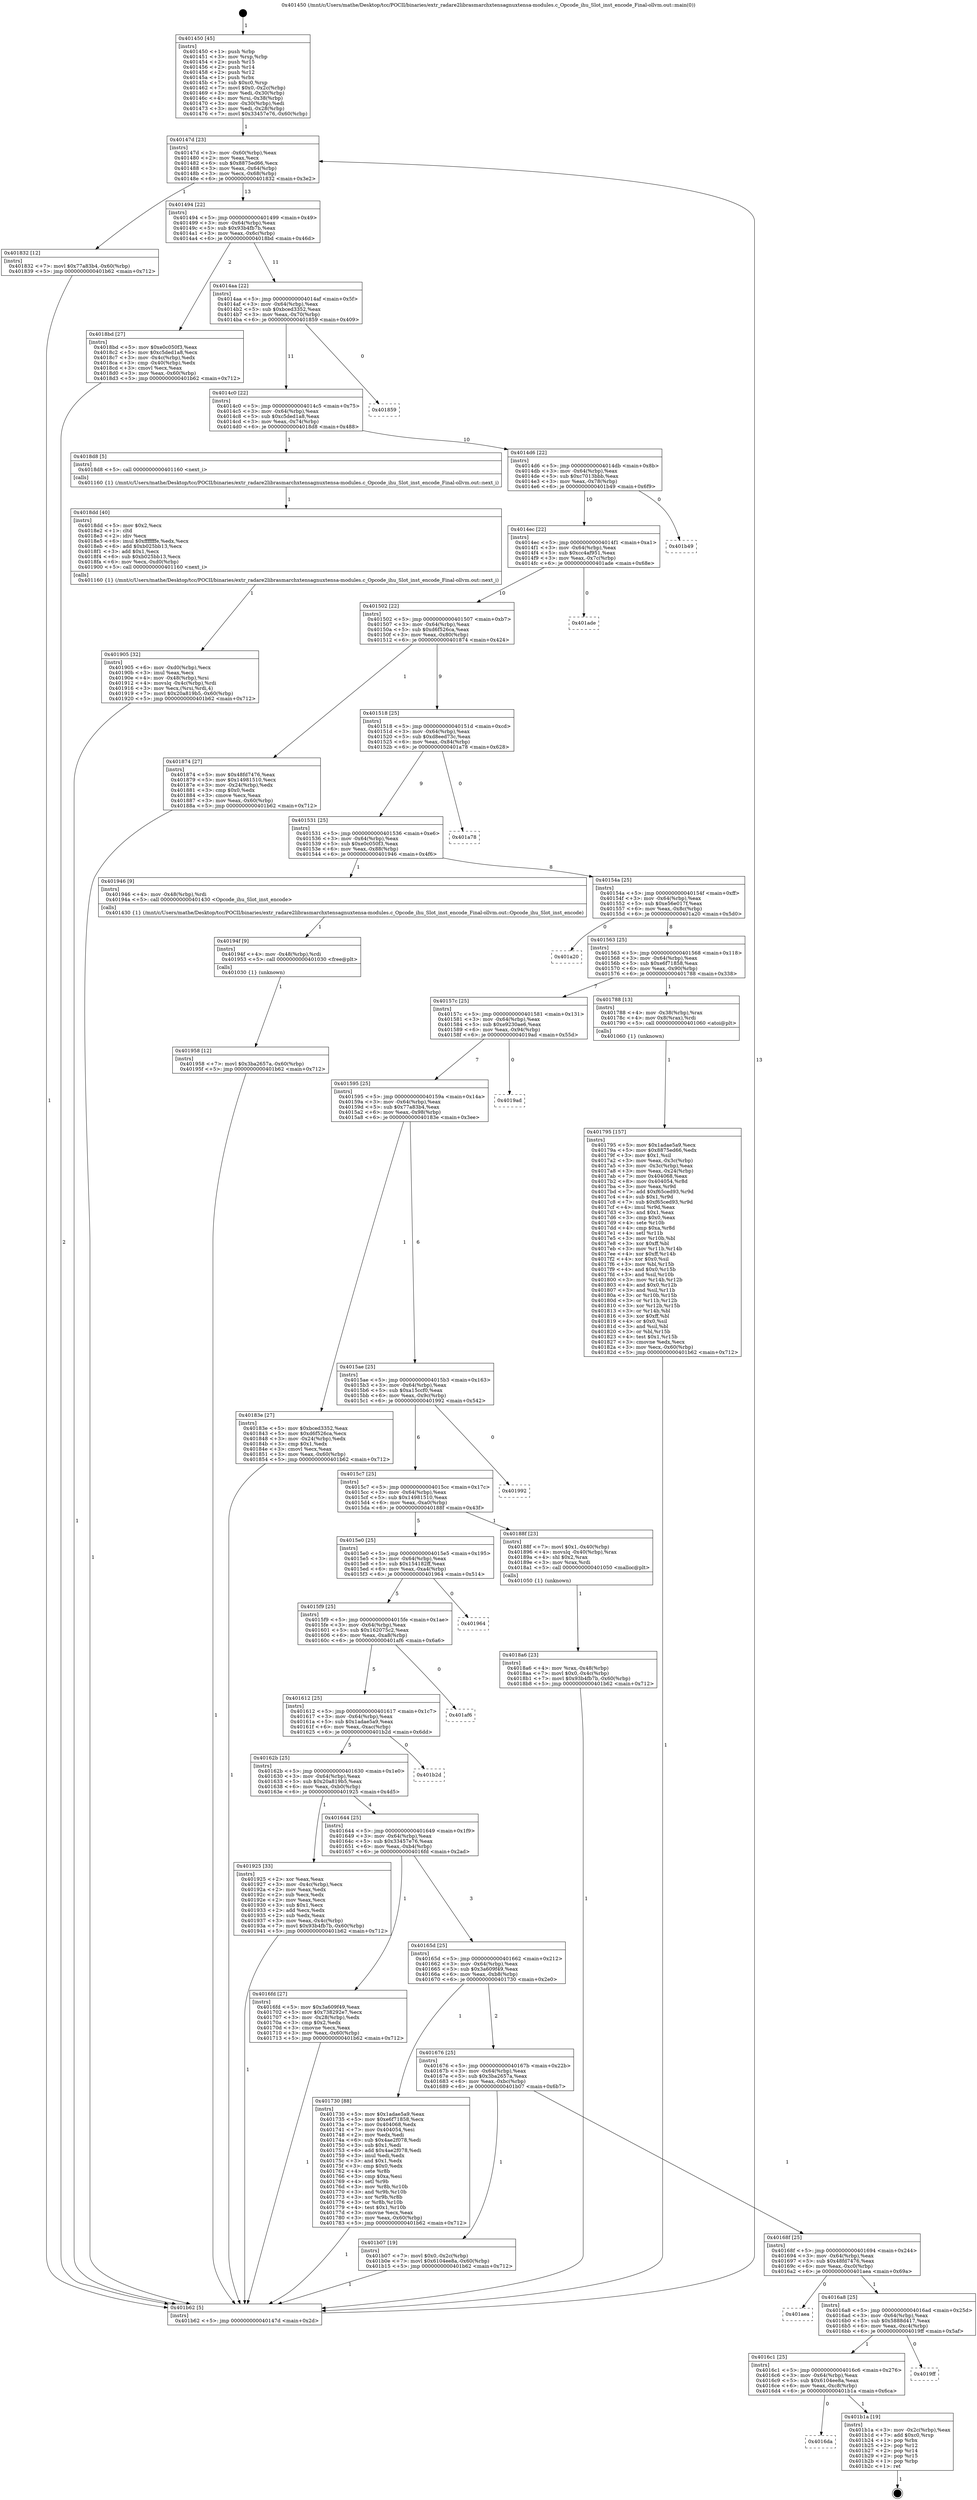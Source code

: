 digraph "0x401450" {
  label = "0x401450 (/mnt/c/Users/mathe/Desktop/tcc/POCII/binaries/extr_radare2librasmarchxtensagnuxtensa-modules.c_Opcode_ihu_Slot_inst_encode_Final-ollvm.out::main(0))"
  labelloc = "t"
  node[shape=record]

  Entry [label="",width=0.3,height=0.3,shape=circle,fillcolor=black,style=filled]
  "0x40147d" [label="{
     0x40147d [23]\l
     | [instrs]\l
     &nbsp;&nbsp;0x40147d \<+3\>: mov -0x60(%rbp),%eax\l
     &nbsp;&nbsp;0x401480 \<+2\>: mov %eax,%ecx\l
     &nbsp;&nbsp;0x401482 \<+6\>: sub $0x8875ed66,%ecx\l
     &nbsp;&nbsp;0x401488 \<+3\>: mov %eax,-0x64(%rbp)\l
     &nbsp;&nbsp;0x40148b \<+3\>: mov %ecx,-0x68(%rbp)\l
     &nbsp;&nbsp;0x40148e \<+6\>: je 0000000000401832 \<main+0x3e2\>\l
  }"]
  "0x401832" [label="{
     0x401832 [12]\l
     | [instrs]\l
     &nbsp;&nbsp;0x401832 \<+7\>: movl $0x77a83b4,-0x60(%rbp)\l
     &nbsp;&nbsp;0x401839 \<+5\>: jmp 0000000000401b62 \<main+0x712\>\l
  }"]
  "0x401494" [label="{
     0x401494 [22]\l
     | [instrs]\l
     &nbsp;&nbsp;0x401494 \<+5\>: jmp 0000000000401499 \<main+0x49\>\l
     &nbsp;&nbsp;0x401499 \<+3\>: mov -0x64(%rbp),%eax\l
     &nbsp;&nbsp;0x40149c \<+5\>: sub $0x93b4fb7b,%eax\l
     &nbsp;&nbsp;0x4014a1 \<+3\>: mov %eax,-0x6c(%rbp)\l
     &nbsp;&nbsp;0x4014a4 \<+6\>: je 00000000004018bd \<main+0x46d\>\l
  }"]
  Exit [label="",width=0.3,height=0.3,shape=circle,fillcolor=black,style=filled,peripheries=2]
  "0x4018bd" [label="{
     0x4018bd [27]\l
     | [instrs]\l
     &nbsp;&nbsp;0x4018bd \<+5\>: mov $0xe0c050f3,%eax\l
     &nbsp;&nbsp;0x4018c2 \<+5\>: mov $0xc5ded1a8,%ecx\l
     &nbsp;&nbsp;0x4018c7 \<+3\>: mov -0x4c(%rbp),%edx\l
     &nbsp;&nbsp;0x4018ca \<+3\>: cmp -0x40(%rbp),%edx\l
     &nbsp;&nbsp;0x4018cd \<+3\>: cmovl %ecx,%eax\l
     &nbsp;&nbsp;0x4018d0 \<+3\>: mov %eax,-0x60(%rbp)\l
     &nbsp;&nbsp;0x4018d3 \<+5\>: jmp 0000000000401b62 \<main+0x712\>\l
  }"]
  "0x4014aa" [label="{
     0x4014aa [22]\l
     | [instrs]\l
     &nbsp;&nbsp;0x4014aa \<+5\>: jmp 00000000004014af \<main+0x5f\>\l
     &nbsp;&nbsp;0x4014af \<+3\>: mov -0x64(%rbp),%eax\l
     &nbsp;&nbsp;0x4014b2 \<+5\>: sub $0xbced3352,%eax\l
     &nbsp;&nbsp;0x4014b7 \<+3\>: mov %eax,-0x70(%rbp)\l
     &nbsp;&nbsp;0x4014ba \<+6\>: je 0000000000401859 \<main+0x409\>\l
  }"]
  "0x4016da" [label="{
     0x4016da\l
  }", style=dashed]
  "0x401859" [label="{
     0x401859\l
  }", style=dashed]
  "0x4014c0" [label="{
     0x4014c0 [22]\l
     | [instrs]\l
     &nbsp;&nbsp;0x4014c0 \<+5\>: jmp 00000000004014c5 \<main+0x75\>\l
     &nbsp;&nbsp;0x4014c5 \<+3\>: mov -0x64(%rbp),%eax\l
     &nbsp;&nbsp;0x4014c8 \<+5\>: sub $0xc5ded1a8,%eax\l
     &nbsp;&nbsp;0x4014cd \<+3\>: mov %eax,-0x74(%rbp)\l
     &nbsp;&nbsp;0x4014d0 \<+6\>: je 00000000004018d8 \<main+0x488\>\l
  }"]
  "0x401b1a" [label="{
     0x401b1a [19]\l
     | [instrs]\l
     &nbsp;&nbsp;0x401b1a \<+3\>: mov -0x2c(%rbp),%eax\l
     &nbsp;&nbsp;0x401b1d \<+7\>: add $0xc0,%rsp\l
     &nbsp;&nbsp;0x401b24 \<+1\>: pop %rbx\l
     &nbsp;&nbsp;0x401b25 \<+2\>: pop %r12\l
     &nbsp;&nbsp;0x401b27 \<+2\>: pop %r14\l
     &nbsp;&nbsp;0x401b29 \<+2\>: pop %r15\l
     &nbsp;&nbsp;0x401b2b \<+1\>: pop %rbp\l
     &nbsp;&nbsp;0x401b2c \<+1\>: ret\l
  }"]
  "0x4018d8" [label="{
     0x4018d8 [5]\l
     | [instrs]\l
     &nbsp;&nbsp;0x4018d8 \<+5\>: call 0000000000401160 \<next_i\>\l
     | [calls]\l
     &nbsp;&nbsp;0x401160 \{1\} (/mnt/c/Users/mathe/Desktop/tcc/POCII/binaries/extr_radare2librasmarchxtensagnuxtensa-modules.c_Opcode_ihu_Slot_inst_encode_Final-ollvm.out::next_i)\l
  }"]
  "0x4014d6" [label="{
     0x4014d6 [22]\l
     | [instrs]\l
     &nbsp;&nbsp;0x4014d6 \<+5\>: jmp 00000000004014db \<main+0x8b\>\l
     &nbsp;&nbsp;0x4014db \<+3\>: mov -0x64(%rbp),%eax\l
     &nbsp;&nbsp;0x4014de \<+5\>: sub $0xc7013bbb,%eax\l
     &nbsp;&nbsp;0x4014e3 \<+3\>: mov %eax,-0x78(%rbp)\l
     &nbsp;&nbsp;0x4014e6 \<+6\>: je 0000000000401b49 \<main+0x6f9\>\l
  }"]
  "0x4016c1" [label="{
     0x4016c1 [25]\l
     | [instrs]\l
     &nbsp;&nbsp;0x4016c1 \<+5\>: jmp 00000000004016c6 \<main+0x276\>\l
     &nbsp;&nbsp;0x4016c6 \<+3\>: mov -0x64(%rbp),%eax\l
     &nbsp;&nbsp;0x4016c9 \<+5\>: sub $0x6104ee8a,%eax\l
     &nbsp;&nbsp;0x4016ce \<+6\>: mov %eax,-0xc8(%rbp)\l
     &nbsp;&nbsp;0x4016d4 \<+6\>: je 0000000000401b1a \<main+0x6ca\>\l
  }"]
  "0x401b49" [label="{
     0x401b49\l
  }", style=dashed]
  "0x4014ec" [label="{
     0x4014ec [22]\l
     | [instrs]\l
     &nbsp;&nbsp;0x4014ec \<+5\>: jmp 00000000004014f1 \<main+0xa1\>\l
     &nbsp;&nbsp;0x4014f1 \<+3\>: mov -0x64(%rbp),%eax\l
     &nbsp;&nbsp;0x4014f4 \<+5\>: sub $0xcc4af951,%eax\l
     &nbsp;&nbsp;0x4014f9 \<+3\>: mov %eax,-0x7c(%rbp)\l
     &nbsp;&nbsp;0x4014fc \<+6\>: je 0000000000401ade \<main+0x68e\>\l
  }"]
  "0x4019ff" [label="{
     0x4019ff\l
  }", style=dashed]
  "0x401ade" [label="{
     0x401ade\l
  }", style=dashed]
  "0x401502" [label="{
     0x401502 [22]\l
     | [instrs]\l
     &nbsp;&nbsp;0x401502 \<+5\>: jmp 0000000000401507 \<main+0xb7\>\l
     &nbsp;&nbsp;0x401507 \<+3\>: mov -0x64(%rbp),%eax\l
     &nbsp;&nbsp;0x40150a \<+5\>: sub $0xd6f526ca,%eax\l
     &nbsp;&nbsp;0x40150f \<+3\>: mov %eax,-0x80(%rbp)\l
     &nbsp;&nbsp;0x401512 \<+6\>: je 0000000000401874 \<main+0x424\>\l
  }"]
  "0x4016a8" [label="{
     0x4016a8 [25]\l
     | [instrs]\l
     &nbsp;&nbsp;0x4016a8 \<+5\>: jmp 00000000004016ad \<main+0x25d\>\l
     &nbsp;&nbsp;0x4016ad \<+3\>: mov -0x64(%rbp),%eax\l
     &nbsp;&nbsp;0x4016b0 \<+5\>: sub $0x5888d417,%eax\l
     &nbsp;&nbsp;0x4016b5 \<+6\>: mov %eax,-0xc4(%rbp)\l
     &nbsp;&nbsp;0x4016bb \<+6\>: je 00000000004019ff \<main+0x5af\>\l
  }"]
  "0x401874" [label="{
     0x401874 [27]\l
     | [instrs]\l
     &nbsp;&nbsp;0x401874 \<+5\>: mov $0x48fd7476,%eax\l
     &nbsp;&nbsp;0x401879 \<+5\>: mov $0x14981510,%ecx\l
     &nbsp;&nbsp;0x40187e \<+3\>: mov -0x24(%rbp),%edx\l
     &nbsp;&nbsp;0x401881 \<+3\>: cmp $0x0,%edx\l
     &nbsp;&nbsp;0x401884 \<+3\>: cmove %ecx,%eax\l
     &nbsp;&nbsp;0x401887 \<+3\>: mov %eax,-0x60(%rbp)\l
     &nbsp;&nbsp;0x40188a \<+5\>: jmp 0000000000401b62 \<main+0x712\>\l
  }"]
  "0x401518" [label="{
     0x401518 [25]\l
     | [instrs]\l
     &nbsp;&nbsp;0x401518 \<+5\>: jmp 000000000040151d \<main+0xcd\>\l
     &nbsp;&nbsp;0x40151d \<+3\>: mov -0x64(%rbp),%eax\l
     &nbsp;&nbsp;0x401520 \<+5\>: sub $0xd8eed73c,%eax\l
     &nbsp;&nbsp;0x401525 \<+6\>: mov %eax,-0x84(%rbp)\l
     &nbsp;&nbsp;0x40152b \<+6\>: je 0000000000401a78 \<main+0x628\>\l
  }"]
  "0x401aea" [label="{
     0x401aea\l
  }", style=dashed]
  "0x401a78" [label="{
     0x401a78\l
  }", style=dashed]
  "0x401531" [label="{
     0x401531 [25]\l
     | [instrs]\l
     &nbsp;&nbsp;0x401531 \<+5\>: jmp 0000000000401536 \<main+0xe6\>\l
     &nbsp;&nbsp;0x401536 \<+3\>: mov -0x64(%rbp),%eax\l
     &nbsp;&nbsp;0x401539 \<+5\>: sub $0xe0c050f3,%eax\l
     &nbsp;&nbsp;0x40153e \<+6\>: mov %eax,-0x88(%rbp)\l
     &nbsp;&nbsp;0x401544 \<+6\>: je 0000000000401946 \<main+0x4f6\>\l
  }"]
  "0x40168f" [label="{
     0x40168f [25]\l
     | [instrs]\l
     &nbsp;&nbsp;0x40168f \<+5\>: jmp 0000000000401694 \<main+0x244\>\l
     &nbsp;&nbsp;0x401694 \<+3\>: mov -0x64(%rbp),%eax\l
     &nbsp;&nbsp;0x401697 \<+5\>: sub $0x48fd7476,%eax\l
     &nbsp;&nbsp;0x40169c \<+6\>: mov %eax,-0xc0(%rbp)\l
     &nbsp;&nbsp;0x4016a2 \<+6\>: je 0000000000401aea \<main+0x69a\>\l
  }"]
  "0x401946" [label="{
     0x401946 [9]\l
     | [instrs]\l
     &nbsp;&nbsp;0x401946 \<+4\>: mov -0x48(%rbp),%rdi\l
     &nbsp;&nbsp;0x40194a \<+5\>: call 0000000000401430 \<Opcode_ihu_Slot_inst_encode\>\l
     | [calls]\l
     &nbsp;&nbsp;0x401430 \{1\} (/mnt/c/Users/mathe/Desktop/tcc/POCII/binaries/extr_radare2librasmarchxtensagnuxtensa-modules.c_Opcode_ihu_Slot_inst_encode_Final-ollvm.out::Opcode_ihu_Slot_inst_encode)\l
  }"]
  "0x40154a" [label="{
     0x40154a [25]\l
     | [instrs]\l
     &nbsp;&nbsp;0x40154a \<+5\>: jmp 000000000040154f \<main+0xff\>\l
     &nbsp;&nbsp;0x40154f \<+3\>: mov -0x64(%rbp),%eax\l
     &nbsp;&nbsp;0x401552 \<+5\>: sub $0xe56e017f,%eax\l
     &nbsp;&nbsp;0x401557 \<+6\>: mov %eax,-0x8c(%rbp)\l
     &nbsp;&nbsp;0x40155d \<+6\>: je 0000000000401a20 \<main+0x5d0\>\l
  }"]
  "0x401b07" [label="{
     0x401b07 [19]\l
     | [instrs]\l
     &nbsp;&nbsp;0x401b07 \<+7\>: movl $0x0,-0x2c(%rbp)\l
     &nbsp;&nbsp;0x401b0e \<+7\>: movl $0x6104ee8a,-0x60(%rbp)\l
     &nbsp;&nbsp;0x401b15 \<+5\>: jmp 0000000000401b62 \<main+0x712\>\l
  }"]
  "0x401a20" [label="{
     0x401a20\l
  }", style=dashed]
  "0x401563" [label="{
     0x401563 [25]\l
     | [instrs]\l
     &nbsp;&nbsp;0x401563 \<+5\>: jmp 0000000000401568 \<main+0x118\>\l
     &nbsp;&nbsp;0x401568 \<+3\>: mov -0x64(%rbp),%eax\l
     &nbsp;&nbsp;0x40156b \<+5\>: sub $0xe6f71858,%eax\l
     &nbsp;&nbsp;0x401570 \<+6\>: mov %eax,-0x90(%rbp)\l
     &nbsp;&nbsp;0x401576 \<+6\>: je 0000000000401788 \<main+0x338\>\l
  }"]
  "0x401958" [label="{
     0x401958 [12]\l
     | [instrs]\l
     &nbsp;&nbsp;0x401958 \<+7\>: movl $0x3ba2657a,-0x60(%rbp)\l
     &nbsp;&nbsp;0x40195f \<+5\>: jmp 0000000000401b62 \<main+0x712\>\l
  }"]
  "0x401788" [label="{
     0x401788 [13]\l
     | [instrs]\l
     &nbsp;&nbsp;0x401788 \<+4\>: mov -0x38(%rbp),%rax\l
     &nbsp;&nbsp;0x40178c \<+4\>: mov 0x8(%rax),%rdi\l
     &nbsp;&nbsp;0x401790 \<+5\>: call 0000000000401060 \<atoi@plt\>\l
     | [calls]\l
     &nbsp;&nbsp;0x401060 \{1\} (unknown)\l
  }"]
  "0x40157c" [label="{
     0x40157c [25]\l
     | [instrs]\l
     &nbsp;&nbsp;0x40157c \<+5\>: jmp 0000000000401581 \<main+0x131\>\l
     &nbsp;&nbsp;0x401581 \<+3\>: mov -0x64(%rbp),%eax\l
     &nbsp;&nbsp;0x401584 \<+5\>: sub $0xe9230ae6,%eax\l
     &nbsp;&nbsp;0x401589 \<+6\>: mov %eax,-0x94(%rbp)\l
     &nbsp;&nbsp;0x40158f \<+6\>: je 00000000004019ad \<main+0x55d\>\l
  }"]
  "0x40194f" [label="{
     0x40194f [9]\l
     | [instrs]\l
     &nbsp;&nbsp;0x40194f \<+4\>: mov -0x48(%rbp),%rdi\l
     &nbsp;&nbsp;0x401953 \<+5\>: call 0000000000401030 \<free@plt\>\l
     | [calls]\l
     &nbsp;&nbsp;0x401030 \{1\} (unknown)\l
  }"]
  "0x4019ad" [label="{
     0x4019ad\l
  }", style=dashed]
  "0x401595" [label="{
     0x401595 [25]\l
     | [instrs]\l
     &nbsp;&nbsp;0x401595 \<+5\>: jmp 000000000040159a \<main+0x14a\>\l
     &nbsp;&nbsp;0x40159a \<+3\>: mov -0x64(%rbp),%eax\l
     &nbsp;&nbsp;0x40159d \<+5\>: sub $0x77a83b4,%eax\l
     &nbsp;&nbsp;0x4015a2 \<+6\>: mov %eax,-0x98(%rbp)\l
     &nbsp;&nbsp;0x4015a8 \<+6\>: je 000000000040183e \<main+0x3ee\>\l
  }"]
  "0x401905" [label="{
     0x401905 [32]\l
     | [instrs]\l
     &nbsp;&nbsp;0x401905 \<+6\>: mov -0xd0(%rbp),%ecx\l
     &nbsp;&nbsp;0x40190b \<+3\>: imul %eax,%ecx\l
     &nbsp;&nbsp;0x40190e \<+4\>: mov -0x48(%rbp),%rsi\l
     &nbsp;&nbsp;0x401912 \<+4\>: movslq -0x4c(%rbp),%rdi\l
     &nbsp;&nbsp;0x401916 \<+3\>: mov %ecx,(%rsi,%rdi,4)\l
     &nbsp;&nbsp;0x401919 \<+7\>: movl $0x20a819b5,-0x60(%rbp)\l
     &nbsp;&nbsp;0x401920 \<+5\>: jmp 0000000000401b62 \<main+0x712\>\l
  }"]
  "0x40183e" [label="{
     0x40183e [27]\l
     | [instrs]\l
     &nbsp;&nbsp;0x40183e \<+5\>: mov $0xbced3352,%eax\l
     &nbsp;&nbsp;0x401843 \<+5\>: mov $0xd6f526ca,%ecx\l
     &nbsp;&nbsp;0x401848 \<+3\>: mov -0x24(%rbp),%edx\l
     &nbsp;&nbsp;0x40184b \<+3\>: cmp $0x1,%edx\l
     &nbsp;&nbsp;0x40184e \<+3\>: cmovl %ecx,%eax\l
     &nbsp;&nbsp;0x401851 \<+3\>: mov %eax,-0x60(%rbp)\l
     &nbsp;&nbsp;0x401854 \<+5\>: jmp 0000000000401b62 \<main+0x712\>\l
  }"]
  "0x4015ae" [label="{
     0x4015ae [25]\l
     | [instrs]\l
     &nbsp;&nbsp;0x4015ae \<+5\>: jmp 00000000004015b3 \<main+0x163\>\l
     &nbsp;&nbsp;0x4015b3 \<+3\>: mov -0x64(%rbp),%eax\l
     &nbsp;&nbsp;0x4015b6 \<+5\>: sub $0xa15ccf0,%eax\l
     &nbsp;&nbsp;0x4015bb \<+6\>: mov %eax,-0x9c(%rbp)\l
     &nbsp;&nbsp;0x4015c1 \<+6\>: je 0000000000401992 \<main+0x542\>\l
  }"]
  "0x4018dd" [label="{
     0x4018dd [40]\l
     | [instrs]\l
     &nbsp;&nbsp;0x4018dd \<+5\>: mov $0x2,%ecx\l
     &nbsp;&nbsp;0x4018e2 \<+1\>: cltd\l
     &nbsp;&nbsp;0x4018e3 \<+2\>: idiv %ecx\l
     &nbsp;&nbsp;0x4018e5 \<+6\>: imul $0xfffffffe,%edx,%ecx\l
     &nbsp;&nbsp;0x4018eb \<+6\>: add $0xb025bb13,%ecx\l
     &nbsp;&nbsp;0x4018f1 \<+3\>: add $0x1,%ecx\l
     &nbsp;&nbsp;0x4018f4 \<+6\>: sub $0xb025bb13,%ecx\l
     &nbsp;&nbsp;0x4018fa \<+6\>: mov %ecx,-0xd0(%rbp)\l
     &nbsp;&nbsp;0x401900 \<+5\>: call 0000000000401160 \<next_i\>\l
     | [calls]\l
     &nbsp;&nbsp;0x401160 \{1\} (/mnt/c/Users/mathe/Desktop/tcc/POCII/binaries/extr_radare2librasmarchxtensagnuxtensa-modules.c_Opcode_ihu_Slot_inst_encode_Final-ollvm.out::next_i)\l
  }"]
  "0x401992" [label="{
     0x401992\l
  }", style=dashed]
  "0x4015c7" [label="{
     0x4015c7 [25]\l
     | [instrs]\l
     &nbsp;&nbsp;0x4015c7 \<+5\>: jmp 00000000004015cc \<main+0x17c\>\l
     &nbsp;&nbsp;0x4015cc \<+3\>: mov -0x64(%rbp),%eax\l
     &nbsp;&nbsp;0x4015cf \<+5\>: sub $0x14981510,%eax\l
     &nbsp;&nbsp;0x4015d4 \<+6\>: mov %eax,-0xa0(%rbp)\l
     &nbsp;&nbsp;0x4015da \<+6\>: je 000000000040188f \<main+0x43f\>\l
  }"]
  "0x4018a6" [label="{
     0x4018a6 [23]\l
     | [instrs]\l
     &nbsp;&nbsp;0x4018a6 \<+4\>: mov %rax,-0x48(%rbp)\l
     &nbsp;&nbsp;0x4018aa \<+7\>: movl $0x0,-0x4c(%rbp)\l
     &nbsp;&nbsp;0x4018b1 \<+7\>: movl $0x93b4fb7b,-0x60(%rbp)\l
     &nbsp;&nbsp;0x4018b8 \<+5\>: jmp 0000000000401b62 \<main+0x712\>\l
  }"]
  "0x40188f" [label="{
     0x40188f [23]\l
     | [instrs]\l
     &nbsp;&nbsp;0x40188f \<+7\>: movl $0x1,-0x40(%rbp)\l
     &nbsp;&nbsp;0x401896 \<+4\>: movslq -0x40(%rbp),%rax\l
     &nbsp;&nbsp;0x40189a \<+4\>: shl $0x2,%rax\l
     &nbsp;&nbsp;0x40189e \<+3\>: mov %rax,%rdi\l
     &nbsp;&nbsp;0x4018a1 \<+5\>: call 0000000000401050 \<malloc@plt\>\l
     | [calls]\l
     &nbsp;&nbsp;0x401050 \{1\} (unknown)\l
  }"]
  "0x4015e0" [label="{
     0x4015e0 [25]\l
     | [instrs]\l
     &nbsp;&nbsp;0x4015e0 \<+5\>: jmp 00000000004015e5 \<main+0x195\>\l
     &nbsp;&nbsp;0x4015e5 \<+3\>: mov -0x64(%rbp),%eax\l
     &nbsp;&nbsp;0x4015e8 \<+5\>: sub $0x154182ff,%eax\l
     &nbsp;&nbsp;0x4015ed \<+6\>: mov %eax,-0xa4(%rbp)\l
     &nbsp;&nbsp;0x4015f3 \<+6\>: je 0000000000401964 \<main+0x514\>\l
  }"]
  "0x401795" [label="{
     0x401795 [157]\l
     | [instrs]\l
     &nbsp;&nbsp;0x401795 \<+5\>: mov $0x1adae5a9,%ecx\l
     &nbsp;&nbsp;0x40179a \<+5\>: mov $0x8875ed66,%edx\l
     &nbsp;&nbsp;0x40179f \<+3\>: mov $0x1,%sil\l
     &nbsp;&nbsp;0x4017a2 \<+3\>: mov %eax,-0x3c(%rbp)\l
     &nbsp;&nbsp;0x4017a5 \<+3\>: mov -0x3c(%rbp),%eax\l
     &nbsp;&nbsp;0x4017a8 \<+3\>: mov %eax,-0x24(%rbp)\l
     &nbsp;&nbsp;0x4017ab \<+7\>: mov 0x404068,%eax\l
     &nbsp;&nbsp;0x4017b2 \<+8\>: mov 0x404054,%r8d\l
     &nbsp;&nbsp;0x4017ba \<+3\>: mov %eax,%r9d\l
     &nbsp;&nbsp;0x4017bd \<+7\>: add $0xf65ced93,%r9d\l
     &nbsp;&nbsp;0x4017c4 \<+4\>: sub $0x1,%r9d\l
     &nbsp;&nbsp;0x4017c8 \<+7\>: sub $0xf65ced93,%r9d\l
     &nbsp;&nbsp;0x4017cf \<+4\>: imul %r9d,%eax\l
     &nbsp;&nbsp;0x4017d3 \<+3\>: and $0x1,%eax\l
     &nbsp;&nbsp;0x4017d6 \<+3\>: cmp $0x0,%eax\l
     &nbsp;&nbsp;0x4017d9 \<+4\>: sete %r10b\l
     &nbsp;&nbsp;0x4017dd \<+4\>: cmp $0xa,%r8d\l
     &nbsp;&nbsp;0x4017e1 \<+4\>: setl %r11b\l
     &nbsp;&nbsp;0x4017e5 \<+3\>: mov %r10b,%bl\l
     &nbsp;&nbsp;0x4017e8 \<+3\>: xor $0xff,%bl\l
     &nbsp;&nbsp;0x4017eb \<+3\>: mov %r11b,%r14b\l
     &nbsp;&nbsp;0x4017ee \<+4\>: xor $0xff,%r14b\l
     &nbsp;&nbsp;0x4017f2 \<+4\>: xor $0x0,%sil\l
     &nbsp;&nbsp;0x4017f6 \<+3\>: mov %bl,%r15b\l
     &nbsp;&nbsp;0x4017f9 \<+4\>: and $0x0,%r15b\l
     &nbsp;&nbsp;0x4017fd \<+3\>: and %sil,%r10b\l
     &nbsp;&nbsp;0x401800 \<+3\>: mov %r14b,%r12b\l
     &nbsp;&nbsp;0x401803 \<+4\>: and $0x0,%r12b\l
     &nbsp;&nbsp;0x401807 \<+3\>: and %sil,%r11b\l
     &nbsp;&nbsp;0x40180a \<+3\>: or %r10b,%r15b\l
     &nbsp;&nbsp;0x40180d \<+3\>: or %r11b,%r12b\l
     &nbsp;&nbsp;0x401810 \<+3\>: xor %r12b,%r15b\l
     &nbsp;&nbsp;0x401813 \<+3\>: or %r14b,%bl\l
     &nbsp;&nbsp;0x401816 \<+3\>: xor $0xff,%bl\l
     &nbsp;&nbsp;0x401819 \<+4\>: or $0x0,%sil\l
     &nbsp;&nbsp;0x40181d \<+3\>: and %sil,%bl\l
     &nbsp;&nbsp;0x401820 \<+3\>: or %bl,%r15b\l
     &nbsp;&nbsp;0x401823 \<+4\>: test $0x1,%r15b\l
     &nbsp;&nbsp;0x401827 \<+3\>: cmovne %edx,%ecx\l
     &nbsp;&nbsp;0x40182a \<+3\>: mov %ecx,-0x60(%rbp)\l
     &nbsp;&nbsp;0x40182d \<+5\>: jmp 0000000000401b62 \<main+0x712\>\l
  }"]
  "0x401964" [label="{
     0x401964\l
  }", style=dashed]
  "0x4015f9" [label="{
     0x4015f9 [25]\l
     | [instrs]\l
     &nbsp;&nbsp;0x4015f9 \<+5\>: jmp 00000000004015fe \<main+0x1ae\>\l
     &nbsp;&nbsp;0x4015fe \<+3\>: mov -0x64(%rbp),%eax\l
     &nbsp;&nbsp;0x401601 \<+5\>: sub $0x162075c2,%eax\l
     &nbsp;&nbsp;0x401606 \<+6\>: mov %eax,-0xa8(%rbp)\l
     &nbsp;&nbsp;0x40160c \<+6\>: je 0000000000401af6 \<main+0x6a6\>\l
  }"]
  "0x401676" [label="{
     0x401676 [25]\l
     | [instrs]\l
     &nbsp;&nbsp;0x401676 \<+5\>: jmp 000000000040167b \<main+0x22b\>\l
     &nbsp;&nbsp;0x40167b \<+3\>: mov -0x64(%rbp),%eax\l
     &nbsp;&nbsp;0x40167e \<+5\>: sub $0x3ba2657a,%eax\l
     &nbsp;&nbsp;0x401683 \<+6\>: mov %eax,-0xbc(%rbp)\l
     &nbsp;&nbsp;0x401689 \<+6\>: je 0000000000401b07 \<main+0x6b7\>\l
  }"]
  "0x401af6" [label="{
     0x401af6\l
  }", style=dashed]
  "0x401612" [label="{
     0x401612 [25]\l
     | [instrs]\l
     &nbsp;&nbsp;0x401612 \<+5\>: jmp 0000000000401617 \<main+0x1c7\>\l
     &nbsp;&nbsp;0x401617 \<+3\>: mov -0x64(%rbp),%eax\l
     &nbsp;&nbsp;0x40161a \<+5\>: sub $0x1adae5a9,%eax\l
     &nbsp;&nbsp;0x40161f \<+6\>: mov %eax,-0xac(%rbp)\l
     &nbsp;&nbsp;0x401625 \<+6\>: je 0000000000401b2d \<main+0x6dd\>\l
  }"]
  "0x401730" [label="{
     0x401730 [88]\l
     | [instrs]\l
     &nbsp;&nbsp;0x401730 \<+5\>: mov $0x1adae5a9,%eax\l
     &nbsp;&nbsp;0x401735 \<+5\>: mov $0xe6f71858,%ecx\l
     &nbsp;&nbsp;0x40173a \<+7\>: mov 0x404068,%edx\l
     &nbsp;&nbsp;0x401741 \<+7\>: mov 0x404054,%esi\l
     &nbsp;&nbsp;0x401748 \<+2\>: mov %edx,%edi\l
     &nbsp;&nbsp;0x40174a \<+6\>: sub $0x4ae2f078,%edi\l
     &nbsp;&nbsp;0x401750 \<+3\>: sub $0x1,%edi\l
     &nbsp;&nbsp;0x401753 \<+6\>: add $0x4ae2f078,%edi\l
     &nbsp;&nbsp;0x401759 \<+3\>: imul %edi,%edx\l
     &nbsp;&nbsp;0x40175c \<+3\>: and $0x1,%edx\l
     &nbsp;&nbsp;0x40175f \<+3\>: cmp $0x0,%edx\l
     &nbsp;&nbsp;0x401762 \<+4\>: sete %r8b\l
     &nbsp;&nbsp;0x401766 \<+3\>: cmp $0xa,%esi\l
     &nbsp;&nbsp;0x401769 \<+4\>: setl %r9b\l
     &nbsp;&nbsp;0x40176d \<+3\>: mov %r8b,%r10b\l
     &nbsp;&nbsp;0x401770 \<+3\>: and %r9b,%r10b\l
     &nbsp;&nbsp;0x401773 \<+3\>: xor %r9b,%r8b\l
     &nbsp;&nbsp;0x401776 \<+3\>: or %r8b,%r10b\l
     &nbsp;&nbsp;0x401779 \<+4\>: test $0x1,%r10b\l
     &nbsp;&nbsp;0x40177d \<+3\>: cmovne %ecx,%eax\l
     &nbsp;&nbsp;0x401780 \<+3\>: mov %eax,-0x60(%rbp)\l
     &nbsp;&nbsp;0x401783 \<+5\>: jmp 0000000000401b62 \<main+0x712\>\l
  }"]
  "0x401b2d" [label="{
     0x401b2d\l
  }", style=dashed]
  "0x40162b" [label="{
     0x40162b [25]\l
     | [instrs]\l
     &nbsp;&nbsp;0x40162b \<+5\>: jmp 0000000000401630 \<main+0x1e0\>\l
     &nbsp;&nbsp;0x401630 \<+3\>: mov -0x64(%rbp),%eax\l
     &nbsp;&nbsp;0x401633 \<+5\>: sub $0x20a819b5,%eax\l
     &nbsp;&nbsp;0x401638 \<+6\>: mov %eax,-0xb0(%rbp)\l
     &nbsp;&nbsp;0x40163e \<+6\>: je 0000000000401925 \<main+0x4d5\>\l
  }"]
  "0x401450" [label="{
     0x401450 [45]\l
     | [instrs]\l
     &nbsp;&nbsp;0x401450 \<+1\>: push %rbp\l
     &nbsp;&nbsp;0x401451 \<+3\>: mov %rsp,%rbp\l
     &nbsp;&nbsp;0x401454 \<+2\>: push %r15\l
     &nbsp;&nbsp;0x401456 \<+2\>: push %r14\l
     &nbsp;&nbsp;0x401458 \<+2\>: push %r12\l
     &nbsp;&nbsp;0x40145a \<+1\>: push %rbx\l
     &nbsp;&nbsp;0x40145b \<+7\>: sub $0xc0,%rsp\l
     &nbsp;&nbsp;0x401462 \<+7\>: movl $0x0,-0x2c(%rbp)\l
     &nbsp;&nbsp;0x401469 \<+3\>: mov %edi,-0x30(%rbp)\l
     &nbsp;&nbsp;0x40146c \<+4\>: mov %rsi,-0x38(%rbp)\l
     &nbsp;&nbsp;0x401470 \<+3\>: mov -0x30(%rbp),%edi\l
     &nbsp;&nbsp;0x401473 \<+3\>: mov %edi,-0x28(%rbp)\l
     &nbsp;&nbsp;0x401476 \<+7\>: movl $0x33457e76,-0x60(%rbp)\l
  }"]
  "0x401925" [label="{
     0x401925 [33]\l
     | [instrs]\l
     &nbsp;&nbsp;0x401925 \<+2\>: xor %eax,%eax\l
     &nbsp;&nbsp;0x401927 \<+3\>: mov -0x4c(%rbp),%ecx\l
     &nbsp;&nbsp;0x40192a \<+2\>: mov %eax,%edx\l
     &nbsp;&nbsp;0x40192c \<+2\>: sub %ecx,%edx\l
     &nbsp;&nbsp;0x40192e \<+2\>: mov %eax,%ecx\l
     &nbsp;&nbsp;0x401930 \<+3\>: sub $0x1,%ecx\l
     &nbsp;&nbsp;0x401933 \<+2\>: add %ecx,%edx\l
     &nbsp;&nbsp;0x401935 \<+2\>: sub %edx,%eax\l
     &nbsp;&nbsp;0x401937 \<+3\>: mov %eax,-0x4c(%rbp)\l
     &nbsp;&nbsp;0x40193a \<+7\>: movl $0x93b4fb7b,-0x60(%rbp)\l
     &nbsp;&nbsp;0x401941 \<+5\>: jmp 0000000000401b62 \<main+0x712\>\l
  }"]
  "0x401644" [label="{
     0x401644 [25]\l
     | [instrs]\l
     &nbsp;&nbsp;0x401644 \<+5\>: jmp 0000000000401649 \<main+0x1f9\>\l
     &nbsp;&nbsp;0x401649 \<+3\>: mov -0x64(%rbp),%eax\l
     &nbsp;&nbsp;0x40164c \<+5\>: sub $0x33457e76,%eax\l
     &nbsp;&nbsp;0x401651 \<+6\>: mov %eax,-0xb4(%rbp)\l
     &nbsp;&nbsp;0x401657 \<+6\>: je 00000000004016fd \<main+0x2ad\>\l
  }"]
  "0x401b62" [label="{
     0x401b62 [5]\l
     | [instrs]\l
     &nbsp;&nbsp;0x401b62 \<+5\>: jmp 000000000040147d \<main+0x2d\>\l
  }"]
  "0x4016fd" [label="{
     0x4016fd [27]\l
     | [instrs]\l
     &nbsp;&nbsp;0x4016fd \<+5\>: mov $0x3a609f49,%eax\l
     &nbsp;&nbsp;0x401702 \<+5\>: mov $0x738292e7,%ecx\l
     &nbsp;&nbsp;0x401707 \<+3\>: mov -0x28(%rbp),%edx\l
     &nbsp;&nbsp;0x40170a \<+3\>: cmp $0x2,%edx\l
     &nbsp;&nbsp;0x40170d \<+3\>: cmovne %ecx,%eax\l
     &nbsp;&nbsp;0x401710 \<+3\>: mov %eax,-0x60(%rbp)\l
     &nbsp;&nbsp;0x401713 \<+5\>: jmp 0000000000401b62 \<main+0x712\>\l
  }"]
  "0x40165d" [label="{
     0x40165d [25]\l
     | [instrs]\l
     &nbsp;&nbsp;0x40165d \<+5\>: jmp 0000000000401662 \<main+0x212\>\l
     &nbsp;&nbsp;0x401662 \<+3\>: mov -0x64(%rbp),%eax\l
     &nbsp;&nbsp;0x401665 \<+5\>: sub $0x3a609f49,%eax\l
     &nbsp;&nbsp;0x40166a \<+6\>: mov %eax,-0xb8(%rbp)\l
     &nbsp;&nbsp;0x401670 \<+6\>: je 0000000000401730 \<main+0x2e0\>\l
  }"]
  Entry -> "0x401450" [label=" 1"]
  "0x40147d" -> "0x401832" [label=" 1"]
  "0x40147d" -> "0x401494" [label=" 13"]
  "0x401b1a" -> Exit [label=" 1"]
  "0x401494" -> "0x4018bd" [label=" 2"]
  "0x401494" -> "0x4014aa" [label=" 11"]
  "0x4016c1" -> "0x4016da" [label=" 0"]
  "0x4014aa" -> "0x401859" [label=" 0"]
  "0x4014aa" -> "0x4014c0" [label=" 11"]
  "0x4016c1" -> "0x401b1a" [label=" 1"]
  "0x4014c0" -> "0x4018d8" [label=" 1"]
  "0x4014c0" -> "0x4014d6" [label=" 10"]
  "0x4016a8" -> "0x4016c1" [label=" 1"]
  "0x4014d6" -> "0x401b49" [label=" 0"]
  "0x4014d6" -> "0x4014ec" [label=" 10"]
  "0x4016a8" -> "0x4019ff" [label=" 0"]
  "0x4014ec" -> "0x401ade" [label=" 0"]
  "0x4014ec" -> "0x401502" [label=" 10"]
  "0x40168f" -> "0x4016a8" [label=" 1"]
  "0x401502" -> "0x401874" [label=" 1"]
  "0x401502" -> "0x401518" [label=" 9"]
  "0x40168f" -> "0x401aea" [label=" 0"]
  "0x401518" -> "0x401a78" [label=" 0"]
  "0x401518" -> "0x401531" [label=" 9"]
  "0x401b07" -> "0x401b62" [label=" 1"]
  "0x401531" -> "0x401946" [label=" 1"]
  "0x401531" -> "0x40154a" [label=" 8"]
  "0x401676" -> "0x40168f" [label=" 1"]
  "0x40154a" -> "0x401a20" [label=" 0"]
  "0x40154a" -> "0x401563" [label=" 8"]
  "0x401676" -> "0x401b07" [label=" 1"]
  "0x401563" -> "0x401788" [label=" 1"]
  "0x401563" -> "0x40157c" [label=" 7"]
  "0x401958" -> "0x401b62" [label=" 1"]
  "0x40157c" -> "0x4019ad" [label=" 0"]
  "0x40157c" -> "0x401595" [label=" 7"]
  "0x40194f" -> "0x401958" [label=" 1"]
  "0x401595" -> "0x40183e" [label=" 1"]
  "0x401595" -> "0x4015ae" [label=" 6"]
  "0x401946" -> "0x40194f" [label=" 1"]
  "0x4015ae" -> "0x401992" [label=" 0"]
  "0x4015ae" -> "0x4015c7" [label=" 6"]
  "0x401925" -> "0x401b62" [label=" 1"]
  "0x4015c7" -> "0x40188f" [label=" 1"]
  "0x4015c7" -> "0x4015e0" [label=" 5"]
  "0x401905" -> "0x401b62" [label=" 1"]
  "0x4015e0" -> "0x401964" [label=" 0"]
  "0x4015e0" -> "0x4015f9" [label=" 5"]
  "0x4018dd" -> "0x401905" [label=" 1"]
  "0x4015f9" -> "0x401af6" [label=" 0"]
  "0x4015f9" -> "0x401612" [label=" 5"]
  "0x4018d8" -> "0x4018dd" [label=" 1"]
  "0x401612" -> "0x401b2d" [label=" 0"]
  "0x401612" -> "0x40162b" [label=" 5"]
  "0x4018bd" -> "0x401b62" [label=" 2"]
  "0x40162b" -> "0x401925" [label=" 1"]
  "0x40162b" -> "0x401644" [label=" 4"]
  "0x40188f" -> "0x4018a6" [label=" 1"]
  "0x401644" -> "0x4016fd" [label=" 1"]
  "0x401644" -> "0x40165d" [label=" 3"]
  "0x4016fd" -> "0x401b62" [label=" 1"]
  "0x401450" -> "0x40147d" [label=" 1"]
  "0x401b62" -> "0x40147d" [label=" 13"]
  "0x4018a6" -> "0x401b62" [label=" 1"]
  "0x40165d" -> "0x401730" [label=" 1"]
  "0x40165d" -> "0x401676" [label=" 2"]
  "0x401730" -> "0x401b62" [label=" 1"]
  "0x401788" -> "0x401795" [label=" 1"]
  "0x401795" -> "0x401b62" [label=" 1"]
  "0x401832" -> "0x401b62" [label=" 1"]
  "0x40183e" -> "0x401b62" [label=" 1"]
  "0x401874" -> "0x401b62" [label=" 1"]
}
